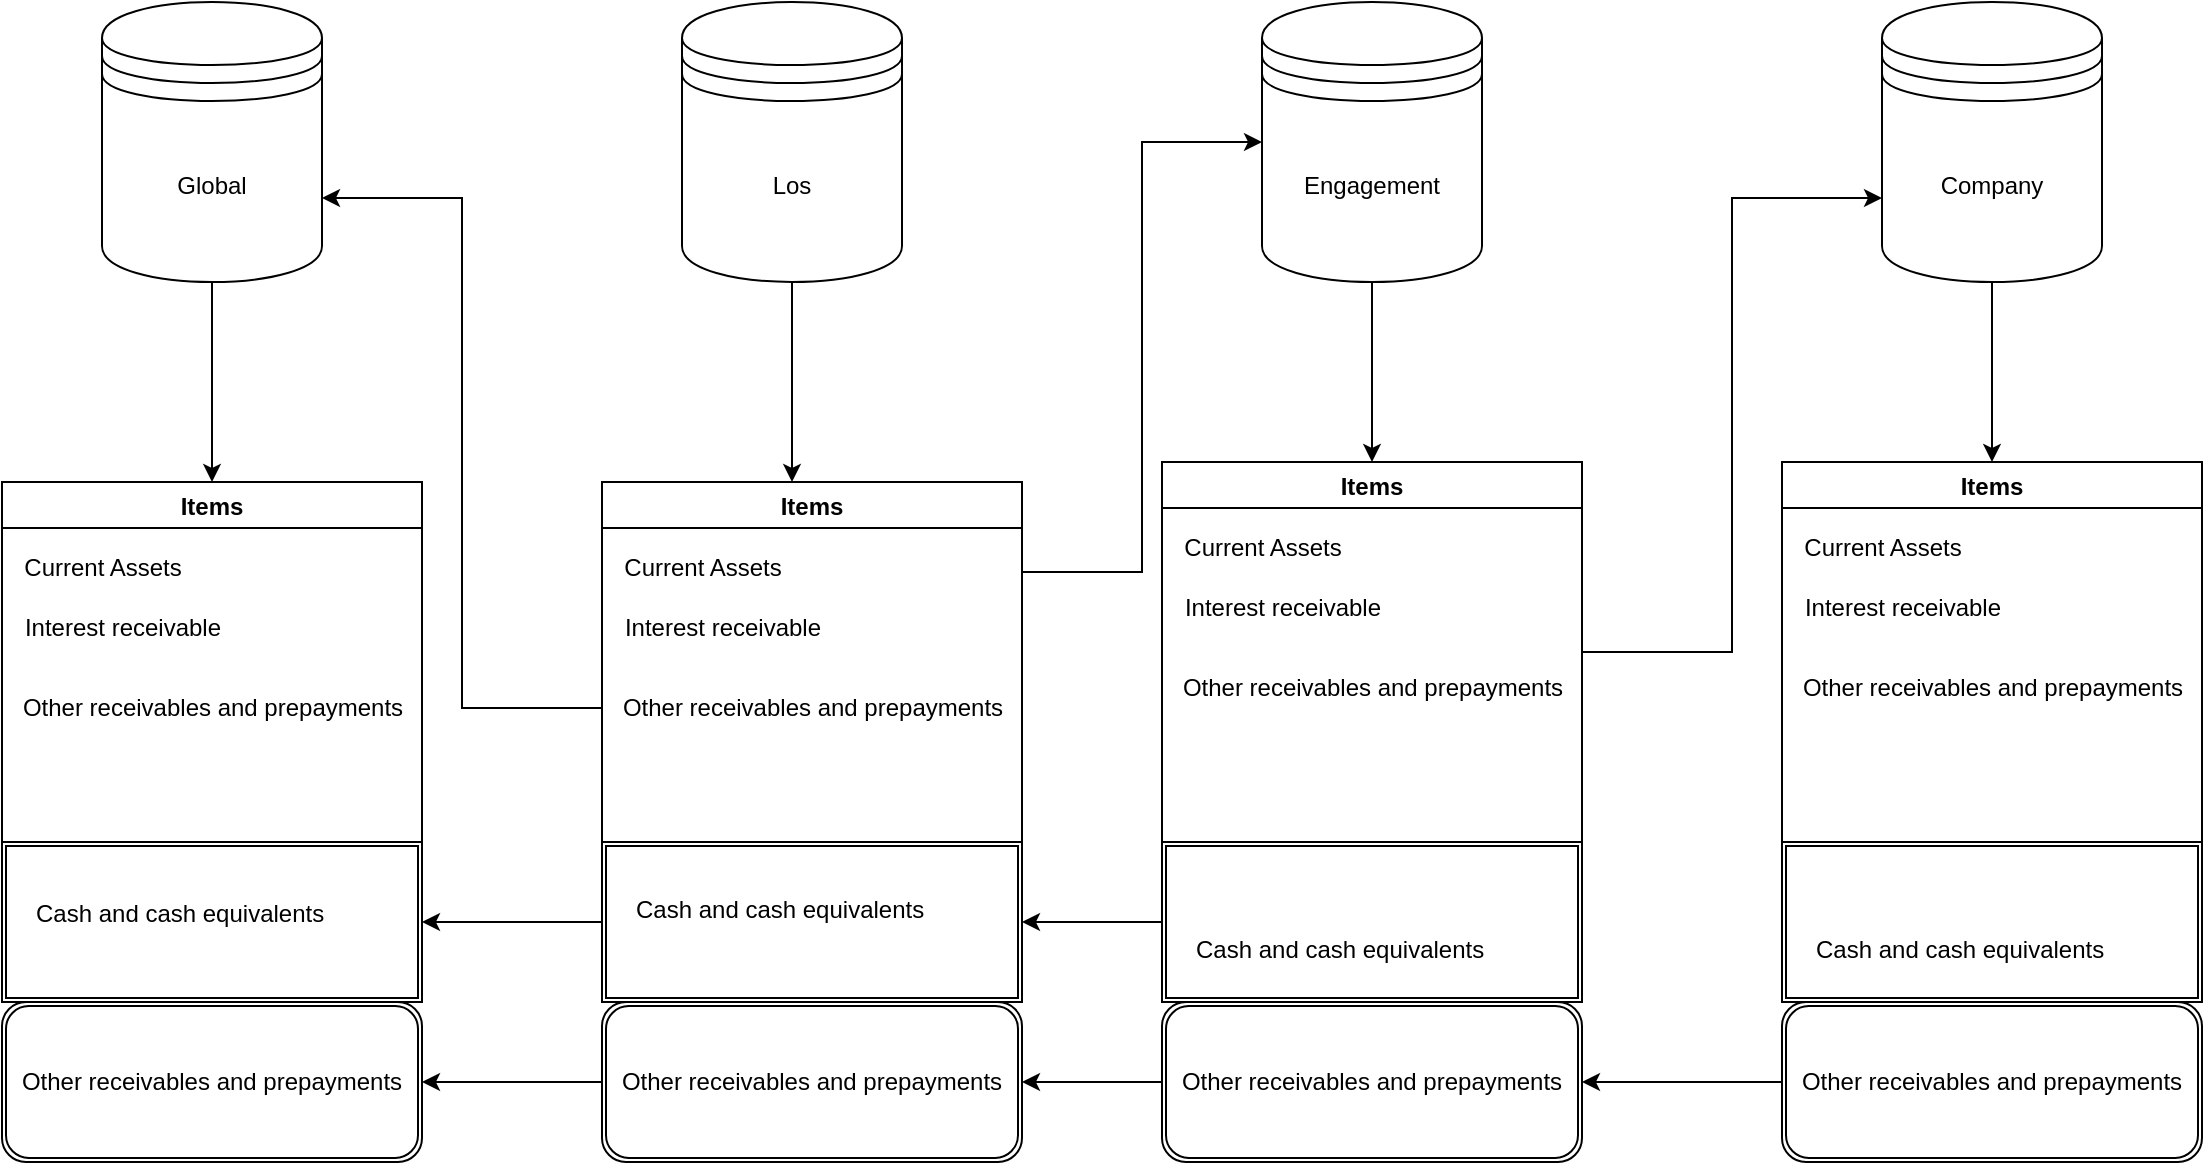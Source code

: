 <mxfile version="21.2.7" type="device">
  <diagram name="第 1 页" id="afqvJ6ffdAANsOt6FBdh">
    <mxGraphModel dx="1194" dy="633" grid="1" gridSize="10" guides="1" tooltips="1" connect="1" arrows="1" fold="1" page="1" pageScale="1" pageWidth="827" pageHeight="1169" math="0" shadow="0">
      <root>
        <mxCell id="0" />
        <mxCell id="1" parent="0" />
        <mxCell id="-7IikVYD1-gj7gkQPiEw-28" style="edgeStyle=orthogonalEdgeStyle;rounded=0;orthogonalLoop=1;jettySize=auto;html=1;exitX=0;exitY=0.5;exitDx=0;exitDy=0;entryX=1;entryY=0.5;entryDx=0;entryDy=0;" edge="1" parent="1" source="-7IikVYD1-gj7gkQPiEw-27" target="-7IikVYD1-gj7gkQPiEw-29">
          <mxGeometry relative="1" as="geometry">
            <mxPoint x="540" y="600" as="targetPoint" />
            <Array as="points">
              <mxPoint x="590" y="580" />
              <mxPoint x="590" y="580" />
            </Array>
          </mxGeometry>
        </mxCell>
        <mxCell id="-7IikVYD1-gj7gkQPiEw-27" value="" style="shape=ext;double=1;rounded=0;whiteSpace=wrap;html=1;" vertex="1" parent="1">
          <mxGeometry x="610" y="540" width="210" height="80" as="geometry" />
        </mxCell>
        <mxCell id="-7IikVYD1-gj7gkQPiEw-19" style="edgeStyle=orthogonalEdgeStyle;rounded=0;orthogonalLoop=1;jettySize=auto;html=1;exitX=0.5;exitY=1;exitDx=0;exitDy=0;entryX=0.5;entryY=0;entryDx=0;entryDy=0;" edge="1" parent="1" source="TLmcaVTqbXL3qQg19JHb-1" target="-7IikVYD1-gj7gkQPiEw-14">
          <mxGeometry relative="1" as="geometry" />
        </mxCell>
        <mxCell id="TLmcaVTqbXL3qQg19JHb-1" value="Global" style="shape=datastore;whiteSpace=wrap;html=1;" parent="1" vertex="1">
          <mxGeometry x="80" y="120" width="110" height="140" as="geometry" />
        </mxCell>
        <mxCell id="-7IikVYD1-gj7gkQPiEw-4" style="edgeStyle=orthogonalEdgeStyle;rounded=0;orthogonalLoop=1;jettySize=auto;html=1;" edge="1" parent="1" source="-7IikVYD1-gj7gkQPiEw-1">
          <mxGeometry relative="1" as="geometry">
            <mxPoint x="425" y="360" as="targetPoint" />
          </mxGeometry>
        </mxCell>
        <mxCell id="-7IikVYD1-gj7gkQPiEw-1" value="Los" style="shape=datastore;whiteSpace=wrap;html=1;" vertex="1" parent="1">
          <mxGeometry x="370" y="120" width="110" height="140" as="geometry" />
        </mxCell>
        <mxCell id="-7IikVYD1-gj7gkQPiEw-33" style="edgeStyle=orthogonalEdgeStyle;rounded=0;orthogonalLoop=1;jettySize=auto;html=1;entryX=0.5;entryY=0;entryDx=0;entryDy=0;" edge="1" parent="1" source="-7IikVYD1-gj7gkQPiEw-2" target="-7IikVYD1-gj7gkQPiEw-22">
          <mxGeometry relative="1" as="geometry" />
        </mxCell>
        <mxCell id="-7IikVYD1-gj7gkQPiEw-2" value="Engagement" style="shape=datastore;whiteSpace=wrap;html=1;" vertex="1" parent="1">
          <mxGeometry x="660" y="120" width="110" height="140" as="geometry" />
        </mxCell>
        <mxCell id="-7IikVYD1-gj7gkQPiEw-21" style="edgeStyle=orthogonalEdgeStyle;rounded=0;orthogonalLoop=1;jettySize=auto;html=1;exitX=1;exitY=0.25;exitDx=0;exitDy=0;entryX=0;entryY=0.5;entryDx=0;entryDy=0;" edge="1" parent="1" source="-7IikVYD1-gj7gkQPiEw-5" target="-7IikVYD1-gj7gkQPiEw-2">
          <mxGeometry relative="1" as="geometry" />
        </mxCell>
        <mxCell id="-7IikVYD1-gj7gkQPiEw-5" value="Items" style="swimlane;" vertex="1" parent="1">
          <mxGeometry x="330" y="360" width="210" height="180" as="geometry" />
        </mxCell>
        <mxCell id="-7IikVYD1-gj7gkQPiEw-6" value="Current Assets" style="text;html=1;align=center;verticalAlign=middle;resizable=0;points=[];autosize=1;strokeColor=none;fillColor=none;" vertex="1" parent="-7IikVYD1-gj7gkQPiEw-5">
          <mxGeometry y="28" width="100" height="30" as="geometry" />
        </mxCell>
        <mxCell id="-7IikVYD1-gj7gkQPiEw-7" value="Interest receivable" style="text;html=1;align=center;verticalAlign=middle;resizable=0;points=[];autosize=1;strokeColor=none;fillColor=none;" vertex="1" parent="-7IikVYD1-gj7gkQPiEw-5">
          <mxGeometry y="58" width="120" height="30" as="geometry" />
        </mxCell>
        <mxCell id="-7IikVYD1-gj7gkQPiEw-8" value="Other receivables and prepayments" style="text;html=1;align=center;verticalAlign=middle;resizable=0;points=[];autosize=1;strokeColor=none;fillColor=none;" vertex="1" parent="-7IikVYD1-gj7gkQPiEw-5">
          <mxGeometry y="98" width="210" height="30" as="geometry" />
        </mxCell>
        <mxCell id="-7IikVYD1-gj7gkQPiEw-14" value="Items" style="swimlane;" vertex="1" parent="1">
          <mxGeometry x="30" y="360" width="210" height="180" as="geometry" />
        </mxCell>
        <mxCell id="-7IikVYD1-gj7gkQPiEw-15" value="Current Assets" style="text;html=1;align=center;verticalAlign=middle;resizable=0;points=[];autosize=1;strokeColor=none;fillColor=none;" vertex="1" parent="-7IikVYD1-gj7gkQPiEw-14">
          <mxGeometry y="28" width="100" height="30" as="geometry" />
        </mxCell>
        <mxCell id="-7IikVYD1-gj7gkQPiEw-16" value="Interest receivable" style="text;html=1;align=center;verticalAlign=middle;resizable=0;points=[];autosize=1;strokeColor=none;fillColor=none;" vertex="1" parent="-7IikVYD1-gj7gkQPiEw-14">
          <mxGeometry y="58" width="120" height="30" as="geometry" />
        </mxCell>
        <mxCell id="-7IikVYD1-gj7gkQPiEw-17" value="Other receivables and prepayments" style="text;html=1;align=center;verticalAlign=middle;resizable=0;points=[];autosize=1;strokeColor=none;fillColor=none;" vertex="1" parent="-7IikVYD1-gj7gkQPiEw-14">
          <mxGeometry y="98" width="210" height="30" as="geometry" />
        </mxCell>
        <mxCell id="-7IikVYD1-gj7gkQPiEw-18" style="edgeStyle=orthogonalEdgeStyle;rounded=0;orthogonalLoop=1;jettySize=auto;html=1;entryX=1;entryY=0.7;entryDx=0;entryDy=0;" edge="1" parent="1" source="-7IikVYD1-gj7gkQPiEw-8" target="TLmcaVTqbXL3qQg19JHb-1">
          <mxGeometry relative="1" as="geometry" />
        </mxCell>
        <mxCell id="-7IikVYD1-gj7gkQPiEw-47" style="edgeStyle=orthogonalEdgeStyle;rounded=0;orthogonalLoop=1;jettySize=auto;html=1;entryX=0;entryY=0.7;entryDx=0;entryDy=0;" edge="1" parent="1" source="-7IikVYD1-gj7gkQPiEw-22" target="-7IikVYD1-gj7gkQPiEw-37">
          <mxGeometry relative="1" as="geometry" />
        </mxCell>
        <mxCell id="-7IikVYD1-gj7gkQPiEw-22" value="Items" style="swimlane;" vertex="1" parent="1">
          <mxGeometry x="610" y="350" width="210" height="190" as="geometry" />
        </mxCell>
        <mxCell id="-7IikVYD1-gj7gkQPiEw-23" value="Current Assets" style="text;html=1;align=center;verticalAlign=middle;resizable=0;points=[];autosize=1;strokeColor=none;fillColor=none;" vertex="1" parent="-7IikVYD1-gj7gkQPiEw-22">
          <mxGeometry y="28" width="100" height="30" as="geometry" />
        </mxCell>
        <mxCell id="-7IikVYD1-gj7gkQPiEw-24" value="Interest receivable" style="text;html=1;align=center;verticalAlign=middle;resizable=0;points=[];autosize=1;strokeColor=none;fillColor=none;" vertex="1" parent="-7IikVYD1-gj7gkQPiEw-22">
          <mxGeometry y="58" width="120" height="30" as="geometry" />
        </mxCell>
        <mxCell id="-7IikVYD1-gj7gkQPiEw-25" value="Other receivables and prepayments" style="text;html=1;align=center;verticalAlign=middle;resizable=0;points=[];autosize=1;strokeColor=none;fillColor=none;" vertex="1" parent="-7IikVYD1-gj7gkQPiEw-22">
          <mxGeometry y="98" width="210" height="30" as="geometry" />
        </mxCell>
        <mxCell id="-7IikVYD1-gj7gkQPiEw-26" value="Cash and cash equivalents" style="text;whiteSpace=wrap;html=1;" vertex="1" parent="1">
          <mxGeometry x="625" y="580" width="180" height="40" as="geometry" />
        </mxCell>
        <mxCell id="-7IikVYD1-gj7gkQPiEw-34" style="edgeStyle=orthogonalEdgeStyle;rounded=0;orthogonalLoop=1;jettySize=auto;html=1;" edge="1" parent="1" source="-7IikVYD1-gj7gkQPiEw-29" target="-7IikVYD1-gj7gkQPiEw-31">
          <mxGeometry relative="1" as="geometry" />
        </mxCell>
        <mxCell id="-7IikVYD1-gj7gkQPiEw-29" value="" style="shape=ext;double=1;rounded=0;whiteSpace=wrap;html=1;" vertex="1" parent="1">
          <mxGeometry x="330" y="540" width="210" height="80" as="geometry" />
        </mxCell>
        <mxCell id="-7IikVYD1-gj7gkQPiEw-30" value="Cash and cash equivalents" style="text;whiteSpace=wrap;html=1;" vertex="1" parent="1">
          <mxGeometry x="345" y="560" width="180" height="45" as="geometry" />
        </mxCell>
        <mxCell id="-7IikVYD1-gj7gkQPiEw-31" value="" style="shape=ext;double=1;rounded=0;whiteSpace=wrap;html=1;" vertex="1" parent="1">
          <mxGeometry x="30" y="540" width="210" height="80" as="geometry" />
        </mxCell>
        <mxCell id="-7IikVYD1-gj7gkQPiEw-32" value="Cash and cash equivalents" style="text;whiteSpace=wrap;html=1;" vertex="1" parent="1">
          <mxGeometry x="45" y="562" width="180" height="45" as="geometry" />
        </mxCell>
        <mxCell id="-7IikVYD1-gj7gkQPiEw-35" value="" style="shape=ext;double=1;rounded=0;whiteSpace=wrap;html=1;" vertex="1" parent="1">
          <mxGeometry x="920" y="540" width="210" height="80" as="geometry" />
        </mxCell>
        <mxCell id="-7IikVYD1-gj7gkQPiEw-36" style="edgeStyle=orthogonalEdgeStyle;rounded=0;orthogonalLoop=1;jettySize=auto;html=1;entryX=0.5;entryY=0;entryDx=0;entryDy=0;" edge="1" parent="1" source="-7IikVYD1-gj7gkQPiEw-37" target="-7IikVYD1-gj7gkQPiEw-38">
          <mxGeometry relative="1" as="geometry" />
        </mxCell>
        <mxCell id="-7IikVYD1-gj7gkQPiEw-37" value="Company" style="shape=datastore;whiteSpace=wrap;html=1;" vertex="1" parent="1">
          <mxGeometry x="970" y="120" width="110" height="140" as="geometry" />
        </mxCell>
        <mxCell id="-7IikVYD1-gj7gkQPiEw-38" value="Items" style="swimlane;" vertex="1" parent="1">
          <mxGeometry x="920" y="350" width="210" height="190" as="geometry" />
        </mxCell>
        <mxCell id="-7IikVYD1-gj7gkQPiEw-39" value="Current Assets" style="text;html=1;align=center;verticalAlign=middle;resizable=0;points=[];autosize=1;strokeColor=none;fillColor=none;" vertex="1" parent="-7IikVYD1-gj7gkQPiEw-38">
          <mxGeometry y="28" width="100" height="30" as="geometry" />
        </mxCell>
        <mxCell id="-7IikVYD1-gj7gkQPiEw-40" value="Interest receivable" style="text;html=1;align=center;verticalAlign=middle;resizable=0;points=[];autosize=1;strokeColor=none;fillColor=none;" vertex="1" parent="-7IikVYD1-gj7gkQPiEw-38">
          <mxGeometry y="58" width="120" height="30" as="geometry" />
        </mxCell>
        <mxCell id="-7IikVYD1-gj7gkQPiEw-41" value="Other receivables and prepayments" style="text;html=1;align=center;verticalAlign=middle;resizable=0;points=[];autosize=1;strokeColor=none;fillColor=none;" vertex="1" parent="-7IikVYD1-gj7gkQPiEw-38">
          <mxGeometry y="98" width="210" height="30" as="geometry" />
        </mxCell>
        <mxCell id="-7IikVYD1-gj7gkQPiEw-42" value="Cash and cash equivalents" style="text;whiteSpace=wrap;html=1;" vertex="1" parent="1">
          <mxGeometry x="935" y="580" width="180" height="40" as="geometry" />
        </mxCell>
        <mxCell id="-7IikVYD1-gj7gkQPiEw-52" style="edgeStyle=orthogonalEdgeStyle;rounded=0;orthogonalLoop=1;jettySize=auto;html=1;exitX=0;exitY=0.5;exitDx=0;exitDy=0;entryX=1;entryY=0.5;entryDx=0;entryDy=0;" edge="1" parent="1" source="-7IikVYD1-gj7gkQPiEw-48" target="-7IikVYD1-gj7gkQPiEw-49">
          <mxGeometry relative="1" as="geometry" />
        </mxCell>
        <mxCell id="-7IikVYD1-gj7gkQPiEw-48" value="Other receivables and prepayments" style="shape=ext;double=1;rounded=1;whiteSpace=wrap;html=1;" vertex="1" parent="1">
          <mxGeometry x="920" y="620" width="210" height="80" as="geometry" />
        </mxCell>
        <mxCell id="-7IikVYD1-gj7gkQPiEw-53" style="edgeStyle=orthogonalEdgeStyle;rounded=0;orthogonalLoop=1;jettySize=auto;html=1;exitX=0;exitY=0.5;exitDx=0;exitDy=0;entryX=1;entryY=0.5;entryDx=0;entryDy=0;" edge="1" parent="1" source="-7IikVYD1-gj7gkQPiEw-49" target="-7IikVYD1-gj7gkQPiEw-50">
          <mxGeometry relative="1" as="geometry" />
        </mxCell>
        <mxCell id="-7IikVYD1-gj7gkQPiEw-49" value="Other receivables and prepayments" style="shape=ext;double=1;rounded=1;whiteSpace=wrap;html=1;" vertex="1" parent="1">
          <mxGeometry x="610" y="620" width="210" height="80" as="geometry" />
        </mxCell>
        <mxCell id="-7IikVYD1-gj7gkQPiEw-54" style="edgeStyle=orthogonalEdgeStyle;rounded=0;orthogonalLoop=1;jettySize=auto;html=1;entryX=1;entryY=0.5;entryDx=0;entryDy=0;" edge="1" parent="1" source="-7IikVYD1-gj7gkQPiEw-50" target="-7IikVYD1-gj7gkQPiEw-51">
          <mxGeometry relative="1" as="geometry" />
        </mxCell>
        <mxCell id="-7IikVYD1-gj7gkQPiEw-50" value="Other receivables and prepayments" style="shape=ext;double=1;rounded=1;whiteSpace=wrap;html=1;" vertex="1" parent="1">
          <mxGeometry x="330" y="620" width="210" height="80" as="geometry" />
        </mxCell>
        <mxCell id="-7IikVYD1-gj7gkQPiEw-51" value="Other receivables and prepayments" style="shape=ext;double=1;rounded=1;whiteSpace=wrap;html=1;" vertex="1" parent="1">
          <mxGeometry x="30" y="620" width="210" height="80" as="geometry" />
        </mxCell>
      </root>
    </mxGraphModel>
  </diagram>
</mxfile>
